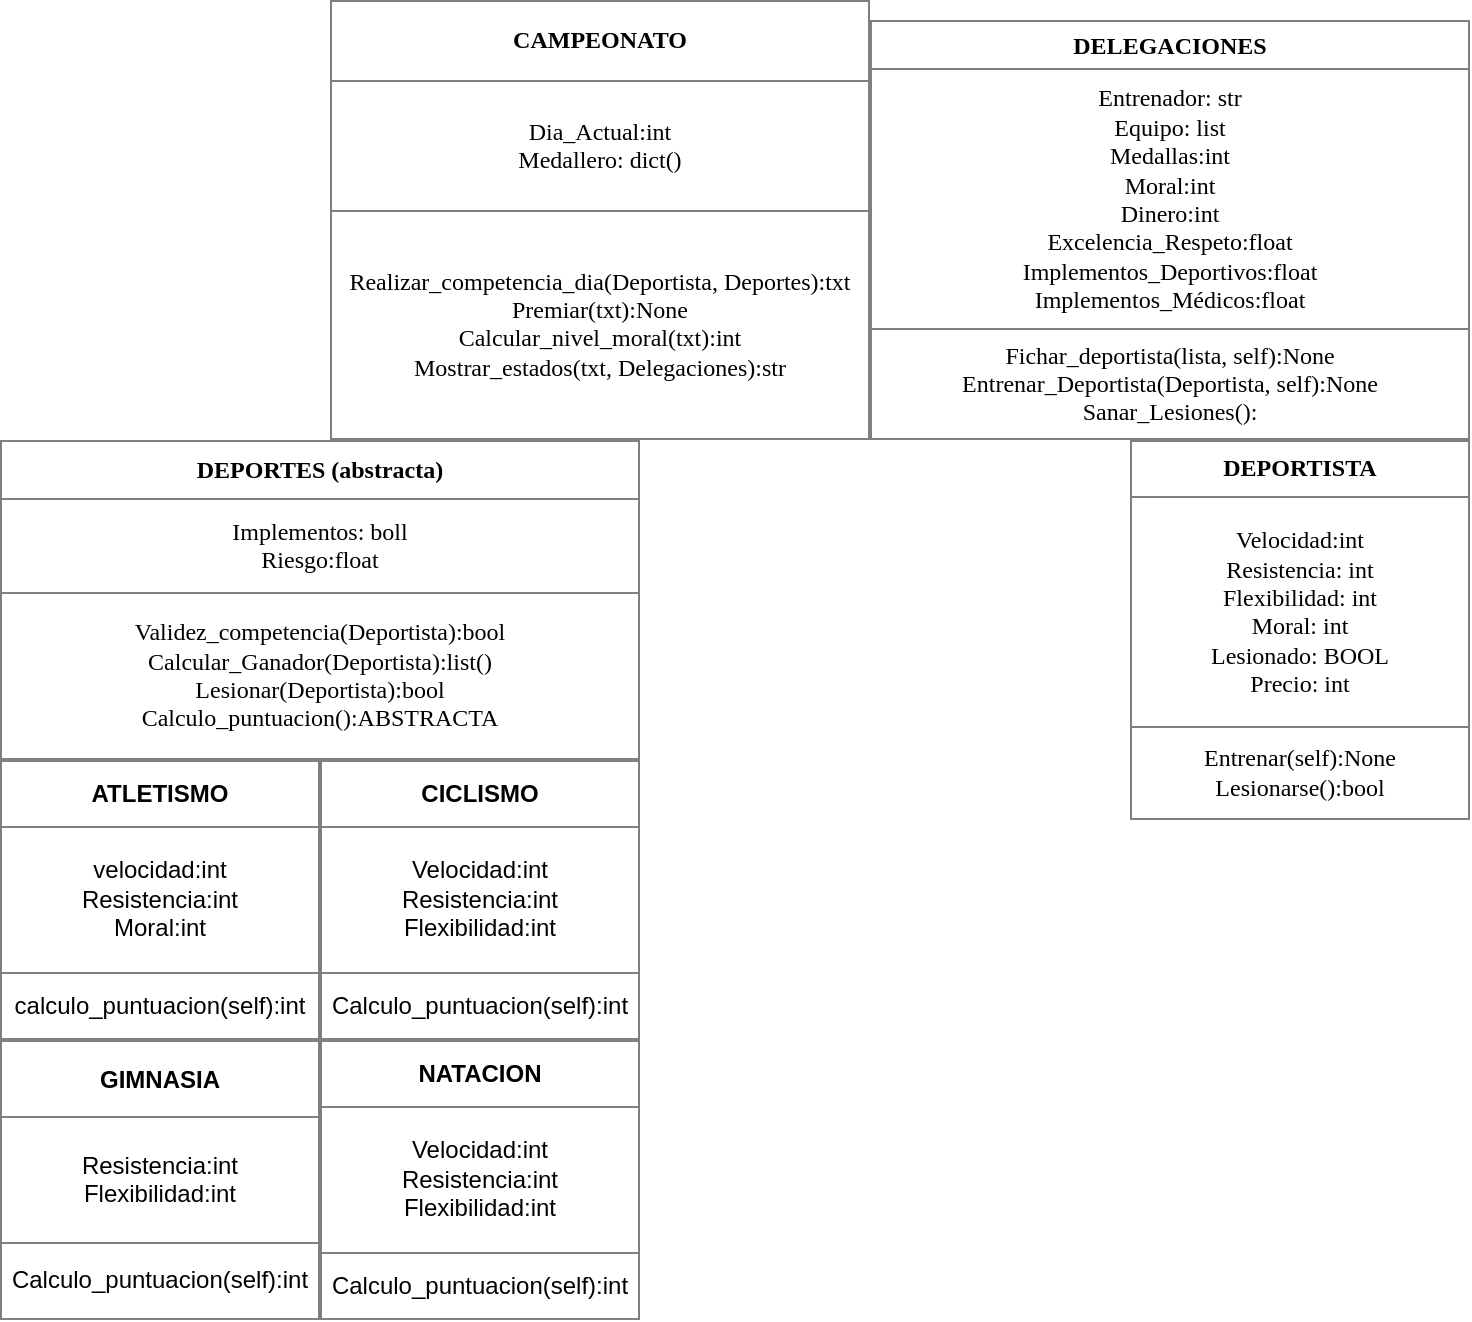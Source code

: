 <mxfile version="13.6.6" type="github"><diagram id="iBicDxHrLlnOZrWKdqRp" name="Page-1"><mxGraphModel dx="796" dy="1595" grid="1" gridSize="10" guides="1" tooltips="1" connect="1" arrows="1" fold="1" page="1" pageScale="1" pageWidth="827" pageHeight="1169" math="0" shadow="0"><root><mxCell id="0"/><mxCell id="1" parent="0"/><mxCell id="OR8cHY_HCzaqjykIznZL-2" value="&lt;table style=&quot;width: 100% ; height: 100% ; border-collapse: collapse&quot; width=&quot;100%&quot; cellpadding=&quot;4&quot; border=&quot;1&quot;&gt;&lt;tbody&gt;&lt;tr&gt;&lt;th align=&quot;center&quot;&gt;DELEGACIONES&lt;br&gt;&lt;/th&gt;&lt;/tr&gt;&lt;tr&gt;&lt;td align=&quot;center&quot;&gt;Entrenador: str&lt;br&gt;Equipo: list&lt;br&gt;Medallas:int&lt;br&gt;Moral:int&lt;br&gt;Dinero:int&lt;br&gt;Excelencia_Respeto:float&lt;br&gt;Implementos_Deportivos:float&lt;br&gt;Implementos_Médicos:float&lt;br&gt;&lt;/td&gt;&lt;/tr&gt;&lt;tr&gt;&lt;td align=&quot;center&quot;&gt;Fichar_deportista(lista, self):None&lt;br&gt;Entrenar_Deportista(Deportista, self):None&lt;br&gt;Sanar_Lesiones():&lt;br&gt;&lt;/td&gt;&lt;/tr&gt;&lt;/tbody&gt;&lt;/table&gt;" style="text;html=1;strokeColor=none;fillColor=none;overflow=fill;fontFamily=Times New Roman;" parent="1" vertex="1"><mxGeometry x="465" y="-350" width="300" height="210" as="geometry"/></mxCell><mxCell id="OR8cHY_HCzaqjykIznZL-3" value="&lt;table style=&quot;width: 100% ; height: 100% ; border-collapse: collapse&quot; width=&quot;100%&quot; cellpadding=&quot;4&quot; border=&quot;1&quot;&gt;&lt;tbody&gt;&lt;tr&gt;&lt;th align=&quot;center&quot;&gt;DEPORTES (abstracta)&lt;br&gt;&lt;/th&gt;&lt;/tr&gt;&lt;tr&gt;&lt;td align=&quot;center&quot;&gt;Implementos: boll&lt;br&gt;Riesgo:float&lt;br&gt;&lt;/td&gt;&lt;/tr&gt;&lt;tr&gt;&lt;td align=&quot;center&quot;&gt;Validez_competencia(Deportista):bool&lt;br&gt;Calcular_Ganador(Deportista):list()&lt;br&gt;Lesionar(Deportista):bool&lt;br&gt;Calculo_puntuacion():ABSTRACTA&lt;br&gt;&lt;/td&gt;&lt;/tr&gt;&lt;/tbody&gt;&lt;/table&gt;" style="text;html=1;strokeColor=none;fillColor=none;overflow=fill;fontFamily=Times New Roman;" parent="1" vertex="1"><mxGeometry x="30" y="-140" width="320" height="160" as="geometry"/></mxCell><mxCell id="OR8cHY_HCzaqjykIznZL-4" value="&lt;table style=&quot;width: 100% ; height: 100% ; border-collapse: collapse&quot; width=&quot;100%&quot; cellpadding=&quot;4&quot; border=&quot;1&quot;&gt;&lt;tbody&gt;&lt;tr&gt;&lt;th align=&quot;center&quot;&gt;DEPORTISTA&lt;br&gt;&lt;/th&gt;&lt;/tr&gt;&lt;tr&gt;&lt;td align=&quot;center&quot;&gt;Velocidad:int&lt;br&gt;Resistencia: int&lt;br&gt;Flexibilidad: int&lt;br&gt;Moral: int&lt;br&gt;Lesionado: BOOL&lt;br&gt;Precio: int&lt;br&gt;&lt;/td&gt;&lt;/tr&gt;&lt;tr&gt;&lt;td align=&quot;center&quot;&gt;Entrenar(self):None&lt;br&gt;Lesionarse():bool&lt;br&gt;&lt;/td&gt;&lt;/tr&gt;&lt;/tbody&gt;&lt;/table&gt;" style="text;html=1;strokeColor=none;fillColor=none;overflow=fill;fontFamily=Times New Roman;" parent="1" vertex="1"><mxGeometry x="595" y="-140" width="170" height="190" as="geometry"/></mxCell><mxCell id="OR8cHY_HCzaqjykIznZL-5" value="&lt;table style=&quot;width: 100% ; height: 100% ; border-collapse: collapse&quot; width=&quot;100%&quot; cellpadding=&quot;4&quot; border=&quot;1&quot;&gt;&lt;tbody&gt;&lt;tr&gt;&lt;th align=&quot;center&quot;&gt;&lt;b&gt;CAMPEONATO&lt;/b&gt;&lt;/th&gt;&lt;/tr&gt;&lt;tr&gt;&lt;td align=&quot;center&quot;&gt;Dia_Actual:int&lt;br&gt;Medallero: dict()&lt;br&gt;&lt;/td&gt;&lt;/tr&gt;&lt;tr&gt;&lt;td align=&quot;center&quot;&gt;Realizar_competencia_dia(Deportista, Deportes):txt&lt;br&gt;Premiar(txt):None&lt;br&gt;Calcular_nivel_moral(txt):int&lt;br&gt;Mostrar_estados(txt, Delegaciones):str&lt;br&gt;&lt;/td&gt;&lt;/tr&gt;&lt;/tbody&gt;&lt;/table&gt;" style="text;html=1;strokeColor=none;fillColor=none;overflow=fill;fontFamily=Times New Roman;" parent="1" vertex="1"><mxGeometry x="195" y="-360" width="270" height="220" as="geometry"/></mxCell><mxCell id="xSWeatawyfGFOqwIpkRg-6" value="&lt;table style=&quot;width: 100% ; height: 100% ; border-collapse: collapse&quot; width=&quot;100%&quot; cellpadding=&quot;4&quot; border=&quot;1&quot;&gt;&lt;tbody&gt;&lt;tr&gt;&lt;th align=&quot;center&quot;&gt;&lt;b&gt;NATACION&lt;/b&gt;&lt;/th&gt;&lt;/tr&gt;&lt;tr&gt;&lt;td align=&quot;center&quot;&gt;Velocidad:int&lt;br&gt;Resistencia:int&lt;br&gt;Flexibilidad:int&lt;br&gt;&lt;/td&gt;&lt;/tr&gt;&lt;tr&gt;&lt;td align=&quot;center&quot;&gt;Calculo_puntuacion(self):int&lt;br&gt;&lt;/td&gt;&lt;/tr&gt;&lt;/tbody&gt;&lt;/table&gt;" style="text;html=1;strokeColor=none;fillColor=none;overflow=fill;" vertex="1" parent="1"><mxGeometry x="190" y="160" width="160" height="140" as="geometry"/></mxCell><mxCell id="xSWeatawyfGFOqwIpkRg-7" value="&lt;table style=&quot;width: 100% ; height: 100% ; border-collapse: collapse&quot; width=&quot;100%&quot; cellpadding=&quot;4&quot; border=&quot;1&quot;&gt;&lt;tbody&gt;&lt;tr&gt;&lt;th align=&quot;center&quot;&gt;CICLISMO&lt;/th&gt;&lt;/tr&gt;&lt;tr&gt;&lt;td align=&quot;center&quot;&gt;Velocidad:int&lt;br&gt;Resistencia:int&lt;br&gt;Flexibilidad:int&lt;br&gt;&lt;/td&gt;&lt;/tr&gt;&lt;tr&gt;&lt;td align=&quot;center&quot;&gt;Calculo_puntuacion(self):int&lt;/td&gt;&lt;/tr&gt;&lt;/tbody&gt;&lt;/table&gt;" style="text;html=1;strokeColor=none;fillColor=none;overflow=fill;" vertex="1" parent="1"><mxGeometry x="190" y="20" width="160" height="140" as="geometry"/></mxCell><mxCell id="xSWeatawyfGFOqwIpkRg-8" value="&lt;table style=&quot;width: 100% ; height: 100% ; border-collapse: collapse&quot; width=&quot;100%&quot; cellpadding=&quot;4&quot; border=&quot;1&quot;&gt;&lt;tbody&gt;&lt;tr&gt;&lt;th align=&quot;center&quot;&gt;&lt;b&gt;GIMNASIA&lt;/b&gt;&lt;/th&gt;&lt;/tr&gt;&lt;tr&gt;&lt;td align=&quot;center&quot;&gt;Resistencia:int&lt;br&gt;Flexibilidad:int&lt;/td&gt;&lt;/tr&gt;&lt;tr&gt;&lt;td align=&quot;center&quot;&gt;Calculo_puntuacion(self):int&lt;/td&gt;&lt;/tr&gt;&lt;/tbody&gt;&lt;/table&gt;" style="text;html=1;strokeColor=none;fillColor=none;overflow=fill;" vertex="1" parent="1"><mxGeometry x="30" y="160" width="160" height="140" as="geometry"/></mxCell><mxCell id="xSWeatawyfGFOqwIpkRg-9" value="&lt;table style=&quot;width: 100% ; height: 100% ; border-collapse: collapse&quot; width=&quot;100%&quot; cellpadding=&quot;4&quot; border=&quot;1&quot;&gt;&lt;tbody&gt;&lt;tr&gt;&lt;th align=&quot;center&quot;&gt;ATLETISMO&lt;/th&gt;&lt;/tr&gt;&lt;tr&gt;&lt;td align=&quot;center&quot;&gt;velocidad:int&lt;br&gt;Resistencia:int&lt;br&gt;Moral:int&lt;br&gt;&lt;/td&gt;&lt;/tr&gt;&lt;tr&gt;&lt;td align=&quot;center&quot;&gt;calculo_puntuacion(self):int&lt;br&gt;&lt;/td&gt;&lt;/tr&gt;&lt;/tbody&gt;&lt;/table&gt;" style="text;html=1;strokeColor=none;fillColor=none;overflow=fill;" vertex="1" parent="1"><mxGeometry x="30" y="20" width="160" height="140" as="geometry"/></mxCell></root></mxGraphModel></diagram></mxfile>